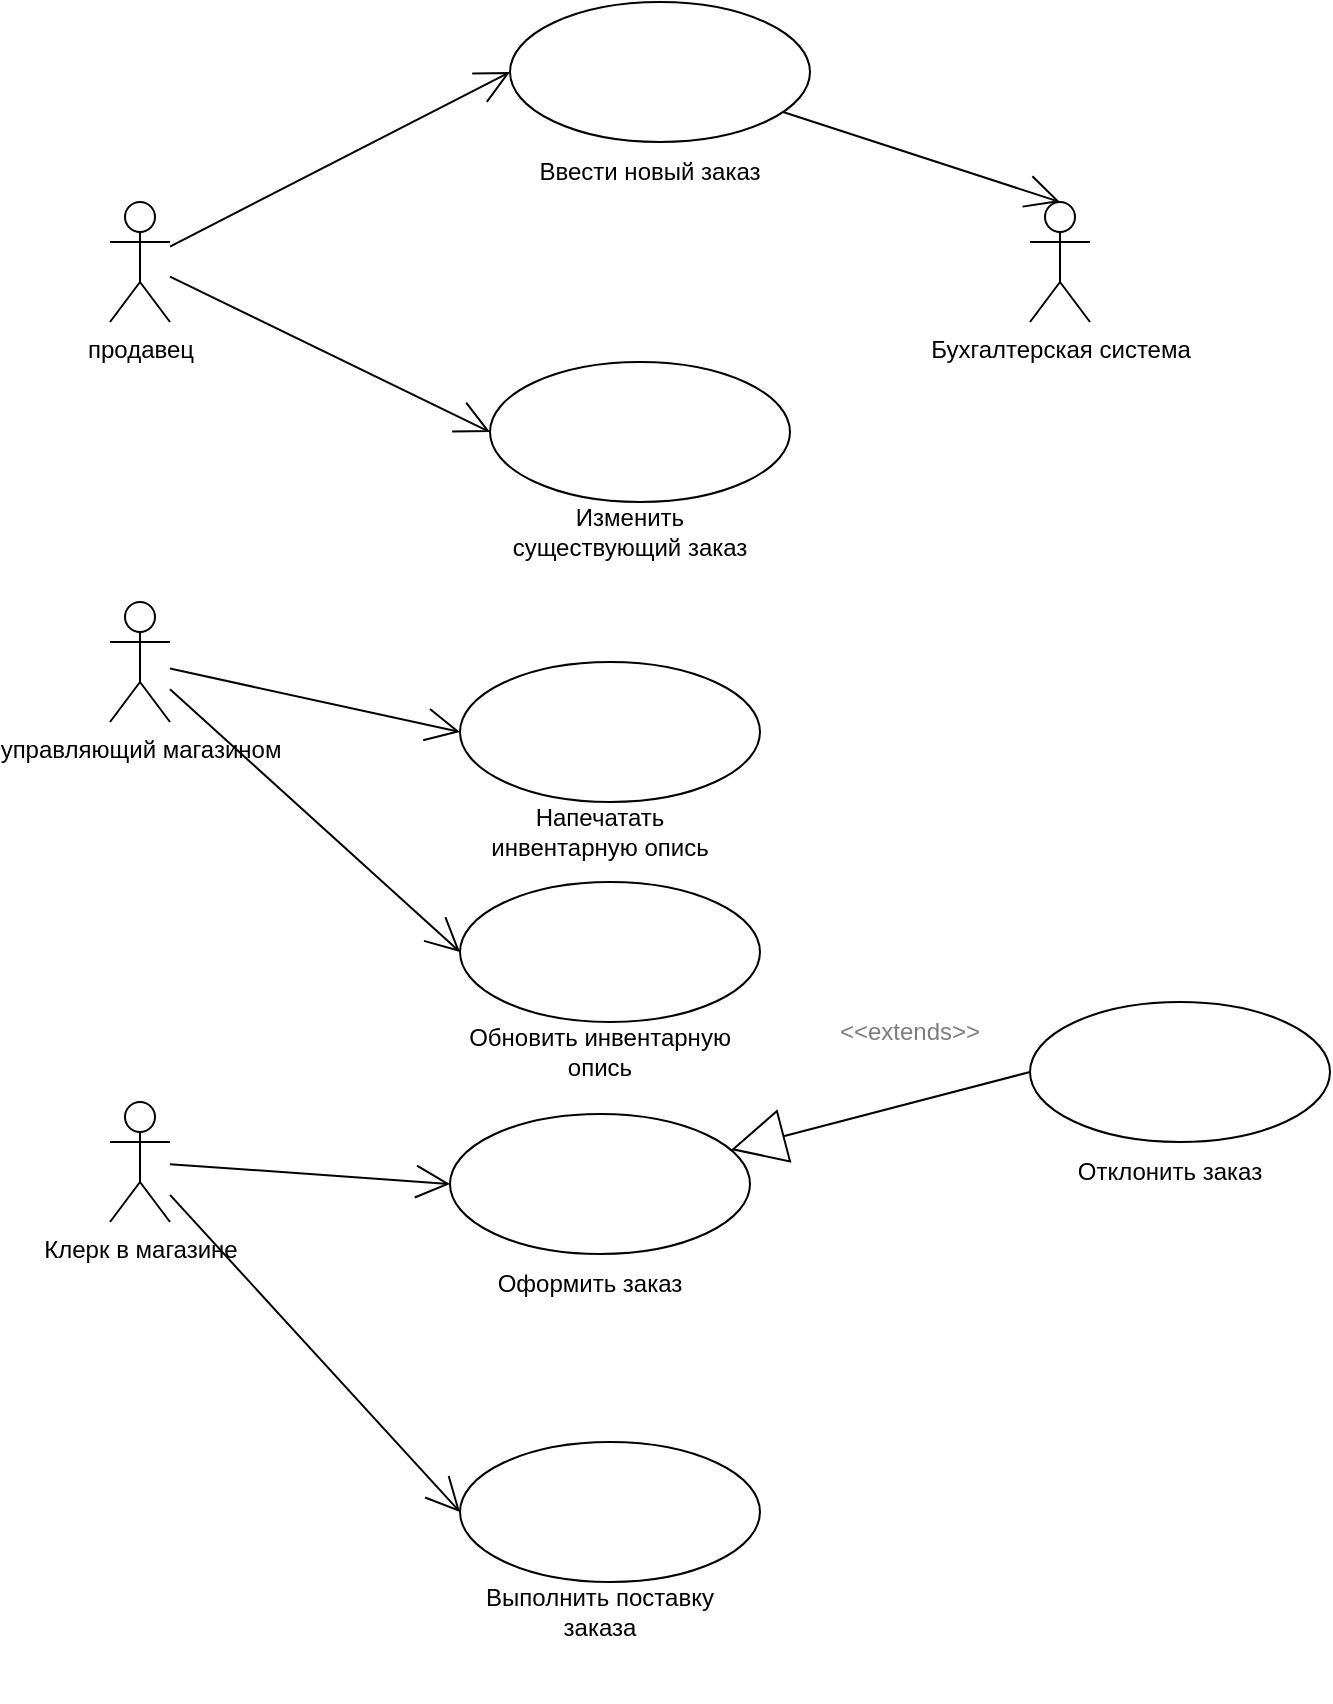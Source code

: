 <mxfile version="20.4.0" type="github">
  <diagram name="Page-1" id="e7e014a7-5840-1c2e-5031-d8a46d1fe8dd">
    <mxGraphModel dx="1422" dy="794" grid="1" gridSize="10" guides="1" tooltips="1" connect="1" arrows="1" fold="1" page="1" pageScale="1" pageWidth="1169" pageHeight="826" background="none" math="0" shadow="0">
      <root>
        <mxCell id="0" />
        <mxCell id="1" parent="0" />
        <mxCell id="FG3vpITnmda9D5UZUvgb-48" style="rounded=0;orthogonalLoop=1;jettySize=auto;html=1;entryX=0;entryY=0.5;entryDx=0;entryDy=0;endArrow=open;endFill=0;endSize=15;" edge="1" parent="1" source="FG3vpITnmda9D5UZUvgb-42" target="FG3vpITnmda9D5UZUvgb-41">
          <mxGeometry relative="1" as="geometry" />
        </mxCell>
        <mxCell id="FG3vpITnmda9D5UZUvgb-53" style="edgeStyle=none;rounded=0;orthogonalLoop=1;jettySize=auto;html=1;entryX=0;entryY=0.5;entryDx=0;entryDy=0;endArrow=open;endFill=0;endSize=15;" edge="1" parent="1" source="FG3vpITnmda9D5UZUvgb-42" target="FG3vpITnmda9D5UZUvgb-51">
          <mxGeometry relative="1" as="geometry" />
        </mxCell>
        <mxCell id="FG3vpITnmda9D5UZUvgb-42" value="продавец" style="shape=umlActor;verticalLabelPosition=bottom;verticalAlign=top;html=1;outlineConnect=0;" vertex="1" parent="1">
          <mxGeometry x="260" y="240" width="30" height="60" as="geometry" />
        </mxCell>
        <mxCell id="FG3vpITnmda9D5UZUvgb-43" value="Бухгалтерская система" style="shape=umlActor;verticalLabelPosition=bottom;verticalAlign=top;html=1;outlineConnect=0;" vertex="1" parent="1">
          <mxGeometry x="720" y="240" width="30" height="60" as="geometry" />
        </mxCell>
        <mxCell id="FG3vpITnmda9D5UZUvgb-45" value="" style="group" vertex="1" connectable="0" parent="1">
          <mxGeometry x="430" y="140" width="180" height="130" as="geometry" />
        </mxCell>
        <mxCell id="FG3vpITnmda9D5UZUvgb-41" value="" style="ellipse;whiteSpace=wrap;html=1;" vertex="1" parent="FG3vpITnmda9D5UZUvgb-45">
          <mxGeometry x="30" width="150" height="70" as="geometry" />
        </mxCell>
        <mxCell id="FG3vpITnmda9D5UZUvgb-47" value="Ввести новый заказ" style="text;html=1;strokeColor=none;fillColor=none;align=center;verticalAlign=middle;whiteSpace=wrap;rounded=0;" vertex="1" parent="FG3vpITnmda9D5UZUvgb-45">
          <mxGeometry x="30" y="70" width="140" height="30" as="geometry" />
        </mxCell>
        <mxCell id="FG3vpITnmda9D5UZUvgb-49" style="rounded=0;orthogonalLoop=1;jettySize=auto;html=1;entryX=0.5;entryY=0;entryDx=0;entryDy=0;entryPerimeter=0;endArrow=open;endFill=0;endSize=15;" edge="1" parent="1" source="FG3vpITnmda9D5UZUvgb-41" target="FG3vpITnmda9D5UZUvgb-43">
          <mxGeometry relative="1" as="geometry" />
        </mxCell>
        <mxCell id="FG3vpITnmda9D5UZUvgb-50" value="" style="group" vertex="1" connectable="0" parent="1">
          <mxGeometry x="420" y="320" width="180" height="130" as="geometry" />
        </mxCell>
        <mxCell id="FG3vpITnmda9D5UZUvgb-51" value="" style="ellipse;whiteSpace=wrap;html=1;" vertex="1" parent="FG3vpITnmda9D5UZUvgb-50">
          <mxGeometry x="30" width="150" height="70" as="geometry" />
        </mxCell>
        <mxCell id="FG3vpITnmda9D5UZUvgb-52" value="Изменить существующий заказ" style="text;html=1;strokeColor=none;fillColor=none;align=center;verticalAlign=middle;whiteSpace=wrap;rounded=0;" vertex="1" parent="FG3vpITnmda9D5UZUvgb-50">
          <mxGeometry x="30" y="70" width="140" height="30" as="geometry" />
        </mxCell>
        <mxCell id="FG3vpITnmda9D5UZUvgb-58" style="edgeStyle=none;rounded=0;orthogonalLoop=1;jettySize=auto;html=1;entryX=0;entryY=0.5;entryDx=0;entryDy=0;endArrow=open;endFill=0;endSize=15;" edge="1" parent="1" source="FG3vpITnmda9D5UZUvgb-54" target="FG3vpITnmda9D5UZUvgb-56">
          <mxGeometry relative="1" as="geometry" />
        </mxCell>
        <mxCell id="FG3vpITnmda9D5UZUvgb-62" style="edgeStyle=none;rounded=0;orthogonalLoop=1;jettySize=auto;html=1;entryX=0;entryY=0.5;entryDx=0;entryDy=0;endArrow=open;endFill=0;endSize=15;" edge="1" parent="1" source="FG3vpITnmda9D5UZUvgb-54" target="FG3vpITnmda9D5UZUvgb-60">
          <mxGeometry relative="1" as="geometry" />
        </mxCell>
        <mxCell id="FG3vpITnmda9D5UZUvgb-54" value="управляющий магазином" style="shape=umlActor;verticalLabelPosition=bottom;verticalAlign=top;html=1;outlineConnect=0;" vertex="1" parent="1">
          <mxGeometry x="260" y="440" width="30" height="60" as="geometry" />
        </mxCell>
        <mxCell id="FG3vpITnmda9D5UZUvgb-55" value="" style="group" vertex="1" connectable="0" parent="1">
          <mxGeometry x="405" y="470" width="180" height="130" as="geometry" />
        </mxCell>
        <mxCell id="FG3vpITnmda9D5UZUvgb-56" value="" style="ellipse;whiteSpace=wrap;html=1;" vertex="1" parent="FG3vpITnmda9D5UZUvgb-55">
          <mxGeometry x="30" width="150" height="70" as="geometry" />
        </mxCell>
        <mxCell id="FG3vpITnmda9D5UZUvgb-57" value="Напечатать инвентарную опись" style="text;html=1;strokeColor=none;fillColor=none;align=center;verticalAlign=middle;whiteSpace=wrap;rounded=0;" vertex="1" parent="FG3vpITnmda9D5UZUvgb-55">
          <mxGeometry x="30" y="70" width="140" height="30" as="geometry" />
        </mxCell>
        <mxCell id="FG3vpITnmda9D5UZUvgb-59" value="" style="group" vertex="1" connectable="0" parent="1">
          <mxGeometry x="405" y="580" width="180" height="130" as="geometry" />
        </mxCell>
        <mxCell id="FG3vpITnmda9D5UZUvgb-60" value="" style="ellipse;whiteSpace=wrap;html=1;" vertex="1" parent="FG3vpITnmda9D5UZUvgb-59">
          <mxGeometry x="30" width="150" height="70" as="geometry" />
        </mxCell>
        <mxCell id="FG3vpITnmda9D5UZUvgb-61" value="Обновить инвентарную опись" style="text;html=1;strokeColor=none;fillColor=none;align=center;verticalAlign=middle;whiteSpace=wrap;rounded=0;" vertex="1" parent="FG3vpITnmda9D5UZUvgb-59">
          <mxGeometry x="30" y="70" width="140" height="30" as="geometry" />
        </mxCell>
        <mxCell id="FG3vpITnmda9D5UZUvgb-71" style="edgeStyle=none;rounded=0;orthogonalLoop=1;jettySize=auto;html=1;entryX=0;entryY=0.5;entryDx=0;entryDy=0;endArrow=open;endFill=0;endSize=15;" edge="1" parent="1" source="FG3vpITnmda9D5UZUvgb-63" target="FG3vpITnmda9D5UZUvgb-65">
          <mxGeometry relative="1" as="geometry" />
        </mxCell>
        <mxCell id="FG3vpITnmda9D5UZUvgb-75" style="edgeStyle=none;rounded=0;orthogonalLoop=1;jettySize=auto;html=1;entryX=0;entryY=0.5;entryDx=0;entryDy=0;endArrow=open;endFill=0;endSize=15;" edge="1" parent="1" source="FG3vpITnmda9D5UZUvgb-63" target="FG3vpITnmda9D5UZUvgb-73">
          <mxGeometry relative="1" as="geometry" />
        </mxCell>
        <mxCell id="FG3vpITnmda9D5UZUvgb-63" value="Клерк в магазине" style="shape=umlActor;verticalLabelPosition=bottom;verticalAlign=top;html=1;outlineConnect=0;" vertex="1" parent="1">
          <mxGeometry x="260" y="690" width="30" height="60" as="geometry" />
        </mxCell>
        <mxCell id="FG3vpITnmda9D5UZUvgb-64" value="" style="group" vertex="1" connectable="0" parent="1">
          <mxGeometry x="400" y="696" width="180" height="130" as="geometry" />
        </mxCell>
        <mxCell id="FG3vpITnmda9D5UZUvgb-65" value="" style="ellipse;whiteSpace=wrap;html=1;" vertex="1" parent="FG3vpITnmda9D5UZUvgb-64">
          <mxGeometry x="30" width="150" height="70" as="geometry" />
        </mxCell>
        <mxCell id="FG3vpITnmda9D5UZUvgb-66" value="Оформить заказ" style="text;html=1;strokeColor=none;fillColor=none;align=center;verticalAlign=middle;whiteSpace=wrap;rounded=0;" vertex="1" parent="FG3vpITnmda9D5UZUvgb-64">
          <mxGeometry x="30" y="70" width="140" height="30" as="geometry" />
        </mxCell>
        <mxCell id="FG3vpITnmda9D5UZUvgb-67" value="" style="group" vertex="1" connectable="0" parent="1">
          <mxGeometry x="690" y="640" width="180" height="130" as="geometry" />
        </mxCell>
        <mxCell id="FG3vpITnmda9D5UZUvgb-68" value="" style="ellipse;whiteSpace=wrap;html=1;" vertex="1" parent="FG3vpITnmda9D5UZUvgb-67">
          <mxGeometry x="30" width="150" height="70" as="geometry" />
        </mxCell>
        <mxCell id="FG3vpITnmda9D5UZUvgb-69" value="Отклонить заказ" style="text;html=1;strokeColor=none;fillColor=none;align=center;verticalAlign=middle;whiteSpace=wrap;rounded=0;" vertex="1" parent="FG3vpITnmda9D5UZUvgb-67">
          <mxGeometry x="30" y="70" width="140" height="30" as="geometry" />
        </mxCell>
        <mxCell id="FG3vpITnmda9D5UZUvgb-70" style="edgeStyle=none;rounded=0;orthogonalLoop=1;jettySize=auto;html=1;exitX=0;exitY=0.5;exitDx=0;exitDy=0;endArrow=block;endFill=0;endSize=25;" edge="1" parent="1" source="FG3vpITnmda9D5UZUvgb-68" target="FG3vpITnmda9D5UZUvgb-65">
          <mxGeometry relative="1" as="geometry" />
        </mxCell>
        <mxCell id="FG3vpITnmda9D5UZUvgb-72" value="" style="group" vertex="1" connectable="0" parent="1">
          <mxGeometry x="405" y="860" width="180" height="130" as="geometry" />
        </mxCell>
        <mxCell id="FG3vpITnmda9D5UZUvgb-73" value="" style="ellipse;whiteSpace=wrap;html=1;" vertex="1" parent="FG3vpITnmda9D5UZUvgb-72">
          <mxGeometry x="30" width="150" height="70" as="geometry" />
        </mxCell>
        <mxCell id="FG3vpITnmda9D5UZUvgb-74" value="Выполнить поставку заказа" style="text;html=1;strokeColor=none;fillColor=none;align=center;verticalAlign=middle;whiteSpace=wrap;rounded=0;" vertex="1" parent="FG3vpITnmda9D5UZUvgb-72">
          <mxGeometry x="30" y="70" width="140" height="30" as="geometry" />
        </mxCell>
        <mxCell id="FG3vpITnmda9D5UZUvgb-76" value="&amp;lt;&amp;lt;extends&amp;gt;&amp;gt;" style="text;html=1;strokeColor=none;fillColor=none;align=center;verticalAlign=middle;whiteSpace=wrap;rounded=0;fontColor=#7D7D7D;" vertex="1" parent="1">
          <mxGeometry x="620" y="640" width="80" height="30" as="geometry" />
        </mxCell>
      </root>
    </mxGraphModel>
  </diagram>
</mxfile>
